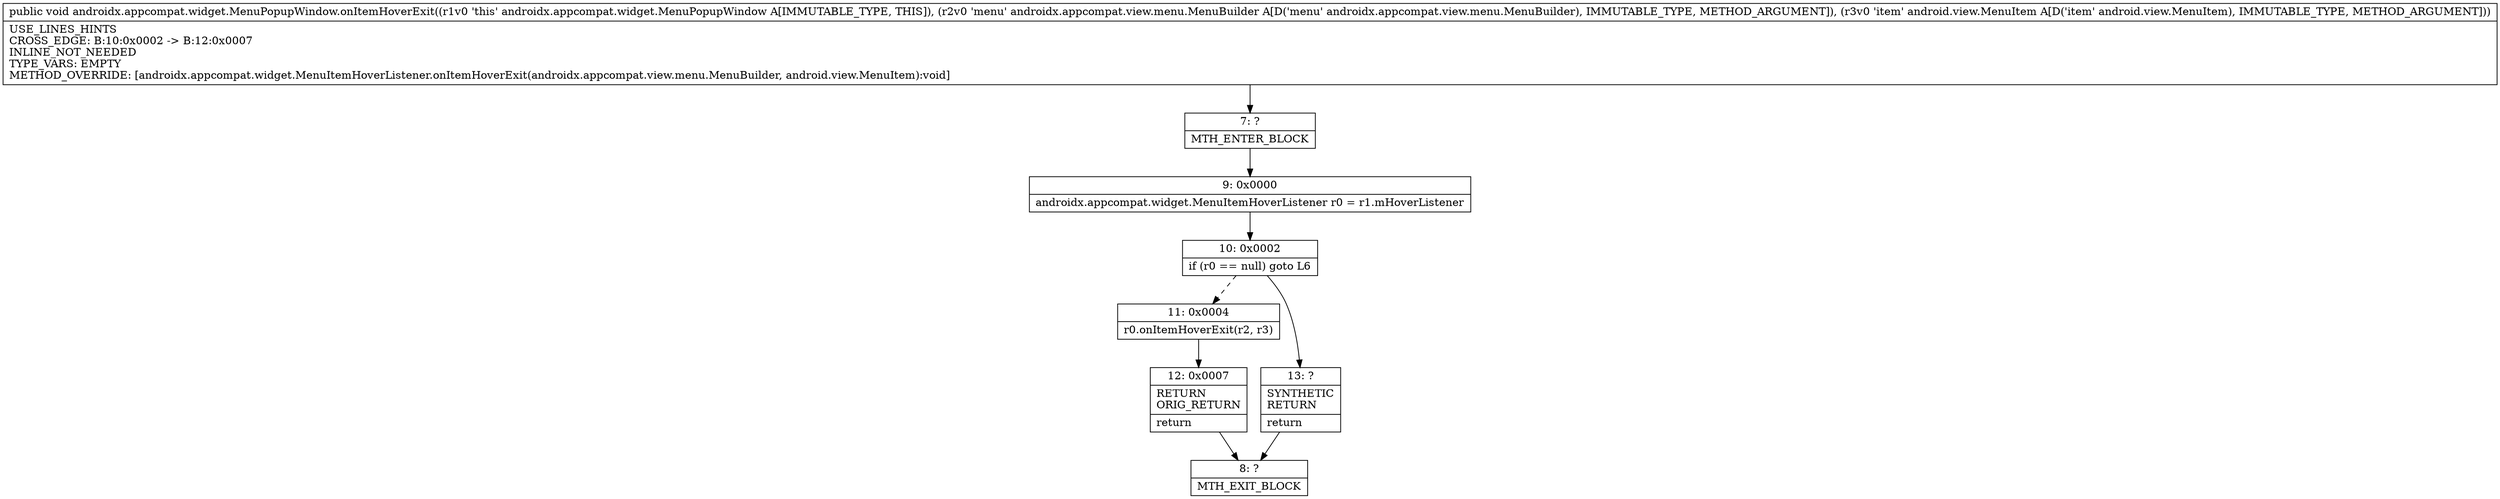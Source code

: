 digraph "CFG forandroidx.appcompat.widget.MenuPopupWindow.onItemHoverExit(Landroidx\/appcompat\/view\/menu\/MenuBuilder;Landroid\/view\/MenuItem;)V" {
Node_7 [shape=record,label="{7\:\ ?|MTH_ENTER_BLOCK\l}"];
Node_9 [shape=record,label="{9\:\ 0x0000|androidx.appcompat.widget.MenuItemHoverListener r0 = r1.mHoverListener\l}"];
Node_10 [shape=record,label="{10\:\ 0x0002|if (r0 == null) goto L6\l}"];
Node_11 [shape=record,label="{11\:\ 0x0004|r0.onItemHoverExit(r2, r3)\l}"];
Node_12 [shape=record,label="{12\:\ 0x0007|RETURN\lORIG_RETURN\l|return\l}"];
Node_8 [shape=record,label="{8\:\ ?|MTH_EXIT_BLOCK\l}"];
Node_13 [shape=record,label="{13\:\ ?|SYNTHETIC\lRETURN\l|return\l}"];
MethodNode[shape=record,label="{public void androidx.appcompat.widget.MenuPopupWindow.onItemHoverExit((r1v0 'this' androidx.appcompat.widget.MenuPopupWindow A[IMMUTABLE_TYPE, THIS]), (r2v0 'menu' androidx.appcompat.view.menu.MenuBuilder A[D('menu' androidx.appcompat.view.menu.MenuBuilder), IMMUTABLE_TYPE, METHOD_ARGUMENT]), (r3v0 'item' android.view.MenuItem A[D('item' android.view.MenuItem), IMMUTABLE_TYPE, METHOD_ARGUMENT]))  | USE_LINES_HINTS\lCROSS_EDGE: B:10:0x0002 \-\> B:12:0x0007\lINLINE_NOT_NEEDED\lTYPE_VARS: EMPTY\lMETHOD_OVERRIDE: [androidx.appcompat.widget.MenuItemHoverListener.onItemHoverExit(androidx.appcompat.view.menu.MenuBuilder, android.view.MenuItem):void]\l}"];
MethodNode -> Node_7;Node_7 -> Node_9;
Node_9 -> Node_10;
Node_10 -> Node_11[style=dashed];
Node_10 -> Node_13;
Node_11 -> Node_12;
Node_12 -> Node_8;
Node_13 -> Node_8;
}

